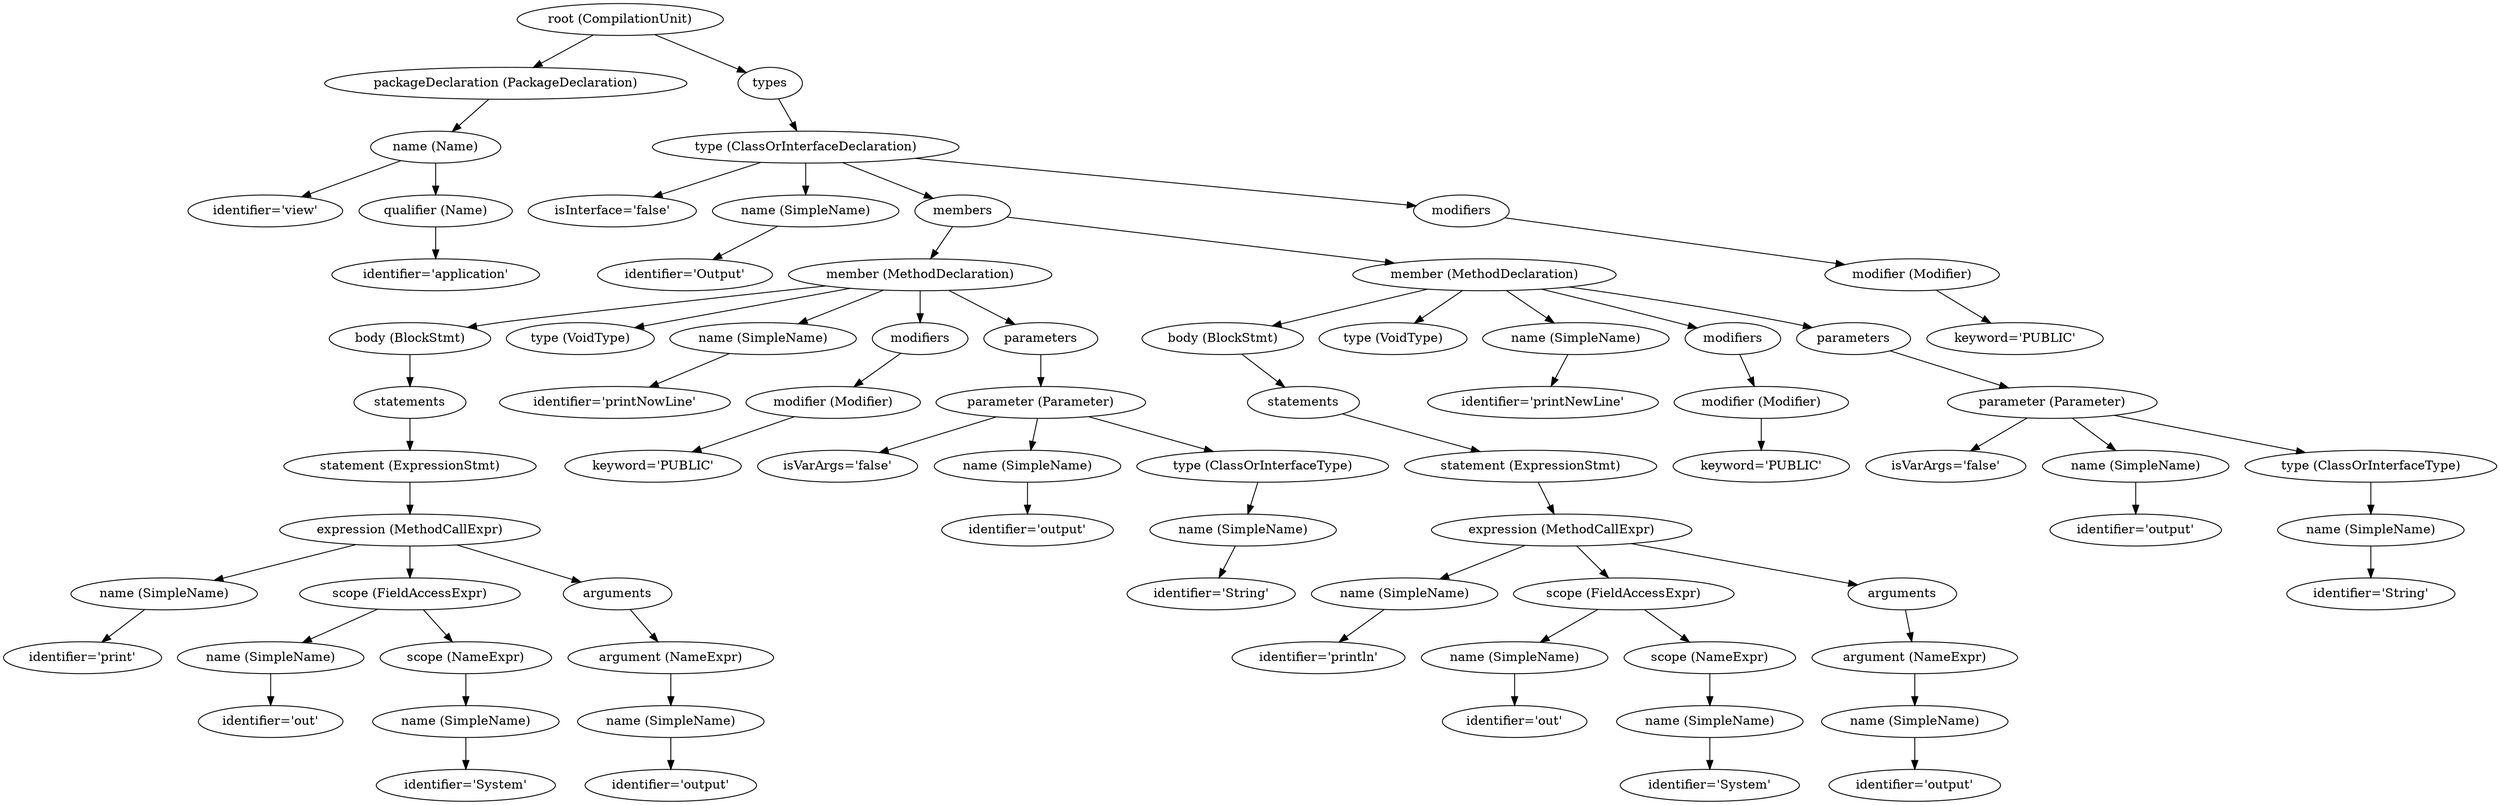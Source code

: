 digraph {
n0 [label="root (CompilationUnit)"];
n1 [label="packageDeclaration (PackageDeclaration)"];
n0 -> n1;
n2 [label="name (Name)"];
n1 -> n2;
n3 [label="identifier='view'"];
n2 -> n3;
n4 [label="qualifier (Name)"];
n2 -> n4;
n5 [label="identifier='application'"];
n4 -> n5;
n6 [label="types"];
n0 -> n6;
n7 [label="type (ClassOrInterfaceDeclaration)"];
n6 -> n7;
n8 [label="isInterface='false'"];
n7 -> n8;
n9 [label="name (SimpleName)"];
n7 -> n9;
n10 [label="identifier='Output'"];
n9 -> n10;
n11 [label="members"];
n7 -> n11;
n12 [label="member (MethodDeclaration)"];
n11 -> n12;
n13 [label="body (BlockStmt)"];
n12 -> n13;
n14 [label="statements"];
n13 -> n14;
n15 [label="statement (ExpressionStmt)"];
n14 -> n15;
n16 [label="expression (MethodCallExpr)"];
n15 -> n16;
n17 [label="name (SimpleName)"];
n16 -> n17;
n18 [label="identifier='print'"];
n17 -> n18;
n19 [label="scope (FieldAccessExpr)"];
n16 -> n19;
n20 [label="name (SimpleName)"];
n19 -> n20;
n21 [label="identifier='out'"];
n20 -> n21;
n22 [label="scope (NameExpr)"];
n19 -> n22;
n23 [label="name (SimpleName)"];
n22 -> n23;
n24 [label="identifier='System'"];
n23 -> n24;
n25 [label="arguments"];
n16 -> n25;
n26 [label="argument (NameExpr)"];
n25 -> n26;
n27 [label="name (SimpleName)"];
n26 -> n27;
n28 [label="identifier='output'"];
n27 -> n28;
n29 [label="type (VoidType)"];
n12 -> n29;
n30 [label="name (SimpleName)"];
n12 -> n30;
n31 [label="identifier='printNowLine'"];
n30 -> n31;
n32 [label="modifiers"];
n12 -> n32;
n33 [label="modifier (Modifier)"];
n32 -> n33;
n34 [label="keyword='PUBLIC'"];
n33 -> n34;
n35 [label="parameters"];
n12 -> n35;
n36 [label="parameter (Parameter)"];
n35 -> n36;
n37 [label="isVarArgs='false'"];
n36 -> n37;
n38 [label="name (SimpleName)"];
n36 -> n38;
n39 [label="identifier='output'"];
n38 -> n39;
n40 [label="type (ClassOrInterfaceType)"];
n36 -> n40;
n41 [label="name (SimpleName)"];
n40 -> n41;
n42 [label="identifier='String'"];
n41 -> n42;
n43 [label="member (MethodDeclaration)"];
n11 -> n43;
n44 [label="body (BlockStmt)"];
n43 -> n44;
n45 [label="statements"];
n44 -> n45;
n46 [label="statement (ExpressionStmt)"];
n45 -> n46;
n47 [label="expression (MethodCallExpr)"];
n46 -> n47;
n48 [label="name (SimpleName)"];
n47 -> n48;
n49 [label="identifier='println'"];
n48 -> n49;
n50 [label="scope (FieldAccessExpr)"];
n47 -> n50;
n51 [label="name (SimpleName)"];
n50 -> n51;
n52 [label="identifier='out'"];
n51 -> n52;
n53 [label="scope (NameExpr)"];
n50 -> n53;
n54 [label="name (SimpleName)"];
n53 -> n54;
n55 [label="identifier='System'"];
n54 -> n55;
n56 [label="arguments"];
n47 -> n56;
n57 [label="argument (NameExpr)"];
n56 -> n57;
n58 [label="name (SimpleName)"];
n57 -> n58;
n59 [label="identifier='output'"];
n58 -> n59;
n60 [label="type (VoidType)"];
n43 -> n60;
n61 [label="name (SimpleName)"];
n43 -> n61;
n62 [label="identifier='printNewLine'"];
n61 -> n62;
n63 [label="modifiers"];
n43 -> n63;
n64 [label="modifier (Modifier)"];
n63 -> n64;
n65 [label="keyword='PUBLIC'"];
n64 -> n65;
n66 [label="parameters"];
n43 -> n66;
n67 [label="parameter (Parameter)"];
n66 -> n67;
n68 [label="isVarArgs='false'"];
n67 -> n68;
n69 [label="name (SimpleName)"];
n67 -> n69;
n70 [label="identifier='output'"];
n69 -> n70;
n71 [label="type (ClassOrInterfaceType)"];
n67 -> n71;
n72 [label="name (SimpleName)"];
n71 -> n72;
n73 [label="identifier='String'"];
n72 -> n73;
n74 [label="modifiers"];
n7 -> n74;
n75 [label="modifier (Modifier)"];
n74 -> n75;
n76 [label="keyword='PUBLIC'"];
n75 -> n76;
}